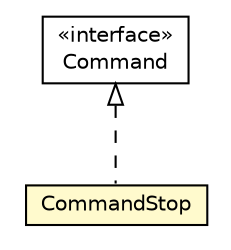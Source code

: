 #!/usr/local/bin/dot
#
# Class diagram 
# Generated by UMLGraph version 5.1 (http://www.umlgraph.org/)
#

digraph G {
	edge [fontname="Helvetica",fontsize=10,labelfontname="Helvetica",labelfontsize=10];
	node [fontname="Helvetica",fontsize=10,shape=plaintext];
	nodesep=0.25;
	ranksep=0.5;
	// edu.proz.checkers.server.controller.Command
	c2917 [label=<<table title="edu.proz.checkers.server.controller.Command" border="0" cellborder="1" cellspacing="0" cellpadding="2" port="p" href="./Command.html">
		<tr><td><table border="0" cellspacing="0" cellpadding="1">
<tr><td align="center" balign="center"> &#171;interface&#187; </td></tr>
<tr><td align="center" balign="center"> Command </td></tr>
		</table></td></tr>
		</table>>, fontname="Helvetica", fontcolor="black", fontsize=10.0];
	// edu.proz.checkers.server.controller.SessionController.CommandStop
	c2921 [label=<<table title="edu.proz.checkers.server.controller.SessionController.CommandStop" border="0" cellborder="1" cellspacing="0" cellpadding="2" port="p" bgcolor="lemonChiffon" href="./SessionController.CommandStop.html">
		<tr><td><table border="0" cellspacing="0" cellpadding="1">
<tr><td align="center" balign="center"> CommandStop </td></tr>
		</table></td></tr>
		</table>>, fontname="Helvetica", fontcolor="black", fontsize=10.0];
	//edu.proz.checkers.server.controller.SessionController.CommandStop implements edu.proz.checkers.server.controller.Command
	c2917:p -> c2921:p [dir=back,arrowtail=empty,style=dashed];
}

